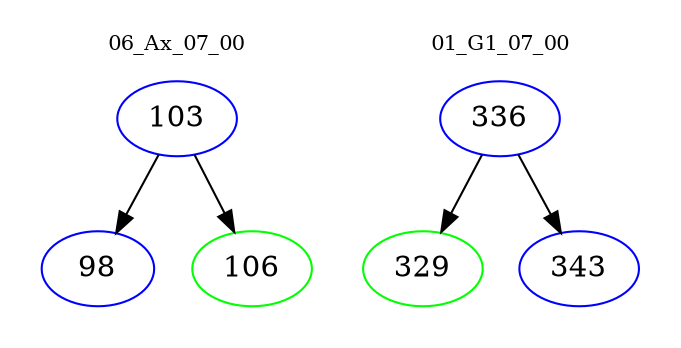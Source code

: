 digraph{
subgraph cluster_0 {
color = white
label = "06_Ax_07_00";
fontsize=10;
T0_103 [label="103", color="blue"]
T0_103 -> T0_98 [color="black"]
T0_98 [label="98", color="blue"]
T0_103 -> T0_106 [color="black"]
T0_106 [label="106", color="green"]
}
subgraph cluster_1 {
color = white
label = "01_G1_07_00";
fontsize=10;
T1_336 [label="336", color="blue"]
T1_336 -> T1_329 [color="black"]
T1_329 [label="329", color="green"]
T1_336 -> T1_343 [color="black"]
T1_343 [label="343", color="blue"]
}
}
